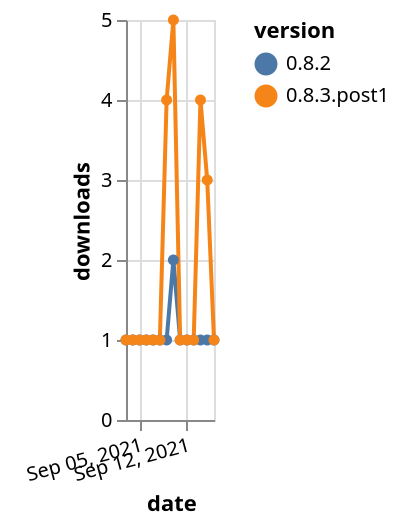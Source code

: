 {"$schema": "https://vega.github.io/schema/vega-lite/v5.json", "description": "A simple bar chart with embedded data.", "data": {"values": [{"date": "2021-09-03", "total": 118, "delta": 1, "version": "0.8.2"}, {"date": "2021-09-04", "total": 119, "delta": 1, "version": "0.8.2"}, {"date": "2021-09-05", "total": 120, "delta": 1, "version": "0.8.2"}, {"date": "2021-09-06", "total": 121, "delta": 1, "version": "0.8.2"}, {"date": "2021-09-07", "total": 122, "delta": 1, "version": "0.8.2"}, {"date": "2021-09-08", "total": 123, "delta": 1, "version": "0.8.2"}, {"date": "2021-09-09", "total": 124, "delta": 1, "version": "0.8.2"}, {"date": "2021-09-10", "total": 126, "delta": 2, "version": "0.8.2"}, {"date": "2021-09-11", "total": 127, "delta": 1, "version": "0.8.2"}, {"date": "2021-09-12", "total": 128, "delta": 1, "version": "0.8.2"}, {"date": "2021-09-13", "total": 129, "delta": 1, "version": "0.8.2"}, {"date": "2021-09-14", "total": 130, "delta": 1, "version": "0.8.2"}, {"date": "2021-09-15", "total": 131, "delta": 1, "version": "0.8.2"}, {"date": "2021-09-16", "total": 132, "delta": 1, "version": "0.8.2"}, {"date": "2021-09-03", "total": 138, "delta": 1, "version": "0.8.3.post1"}, {"date": "2021-09-04", "total": 139, "delta": 1, "version": "0.8.3.post1"}, {"date": "2021-09-05", "total": 140, "delta": 1, "version": "0.8.3.post1"}, {"date": "2021-09-06", "total": 141, "delta": 1, "version": "0.8.3.post1"}, {"date": "2021-09-07", "total": 142, "delta": 1, "version": "0.8.3.post1"}, {"date": "2021-09-08", "total": 143, "delta": 1, "version": "0.8.3.post1"}, {"date": "2021-09-09", "total": 147, "delta": 4, "version": "0.8.3.post1"}, {"date": "2021-09-10", "total": 152, "delta": 5, "version": "0.8.3.post1"}, {"date": "2021-09-11", "total": 153, "delta": 1, "version": "0.8.3.post1"}, {"date": "2021-09-12", "total": 154, "delta": 1, "version": "0.8.3.post1"}, {"date": "2021-09-13", "total": 155, "delta": 1, "version": "0.8.3.post1"}, {"date": "2021-09-14", "total": 159, "delta": 4, "version": "0.8.3.post1"}, {"date": "2021-09-15", "total": 162, "delta": 3, "version": "0.8.3.post1"}, {"date": "2021-09-16", "total": 163, "delta": 1, "version": "0.8.3.post1"}]}, "width": "container", "mark": {"type": "line", "point": {"filled": true}}, "encoding": {"x": {"field": "date", "type": "temporal", "timeUnit": "yearmonthdate", "title": "date", "axis": {"labelAngle": -15}}, "y": {"field": "delta", "type": "quantitative", "title": "downloads"}, "color": {"field": "version", "type": "nominal"}, "tooltip": {"field": "delta"}}}